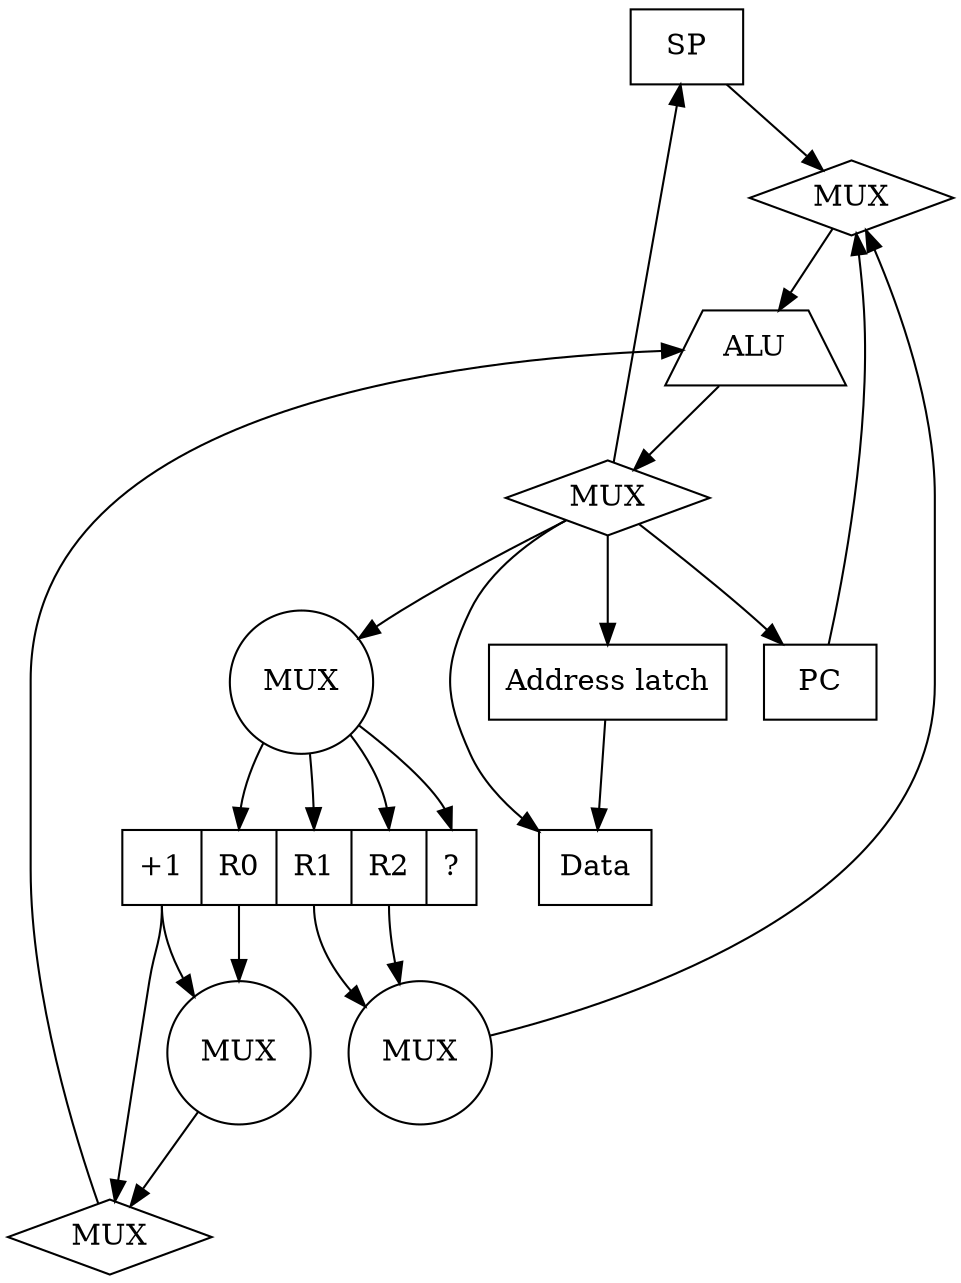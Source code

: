 digraph structs {
   # node [shape=record];
   # struct1 [label="<f0> left|<f1> mid&#92; dle|<f2> right"];
   # struct2 [label="<f0> one|<f1> two"];
   # struct3 [label="hello&#92;nworld |{ b |{c|<here> d|e}| f}| g | h"];
   # struct1:f1 -> struct2:f0;
   # struct1:f2 -> struct3:here;

   # subgraph cluster_0 {
   # style=filled;
   # color=lightgrey;
   # node [style=filled,color=white];
   # a0 -> a1 -> a2 -> a3;
   # label = "process #1";
   # }
   # 
   # subgraph cluster_1 {
   # node [style=filled];
   # b0 -> b1 -> b2 -> b3;
   # label = "process #2";
   # color=blue
   # }
   # start -> a0;
   # start -> b0;
   # a1 -> b3;
   # b2 -> a3;
   # a3 -> a0;
   # a3 -> end;
   # b3 -> end;
   # 
   # start [shape=Mdiamond];
   # end [shape=Msquare];
   
    # Stack pointer
    sp [label="SP",shape=record]
    sp -> pc_out_mux
    alu_out_mux -> sp

    # Program counter
    pc [label="PC",shape=record] 
    
    # Registers
    regs [label="<1> +1|<R0> R0|<R1> R1|<R2> R2|<dead> ?",shape=record];

    # Muxes
    reg_in_mux [label="MUX",shape=circle]
    reg_out_mux_1 [label="MUX",shape=circle]
    reg_out_mux_2 [label="MUX",shape=circle]
    pc_out_mux [label="MUX",shape=diamond] 
    plus_one_mux [label="MUX",shape=diamond]
    alu_out_mux [label="MUX",shape=diamond]


    # Alu
    alu [label="ALU",shape=trapezium] 


    # Mux control
    #mux_ctrl[label="MUX Control", shape=record]
    #mux_ctrl -> reg_in_mux
    #mux_ctrl -> reg_out_mux_1
    #mux_ctrl -> reg_out_mux_2

    # Wiring
    reg_in_mux -> regs:R0    
    reg_in_mux -> regs:R1
    reg_in_mux -> regs:R2
    reg_in_mux -> regs:dead

    #regs:R0 -> reg_out_mux_1
    #regs:R1 -> reg_out_mux_1
    regs:R1 -> reg_out_mux_1
    regs:R2 -> reg_out_mux_1

    regs:1 -> reg_out_mux_2
    regs:R0 -> reg_out_mux_2
    #regs:R2 -> reg_out_mux_2
    #regs:R3 -> reg_out_mux_2

    regs:1 -> plus_one_mux

    plus_one_mux -> alu

    reg_out_mux_2 -> plus_one_mux
    reg_out_mux_1 -> pc_out_mux
   
    pc -> pc_out_mux
    pc_out_mux -> alu
    alu -> alu_out_mux
    alu_out_mux -> reg_in_mux
    alu_out_mux -> pc




    data_mem[label="Data",shape=record]
    data_addr[label="Address latch",shape=record]
    alu_out_mux -> data_addr
    data_addr -> data_mem
    alu_out_mux -> data_mem






}

